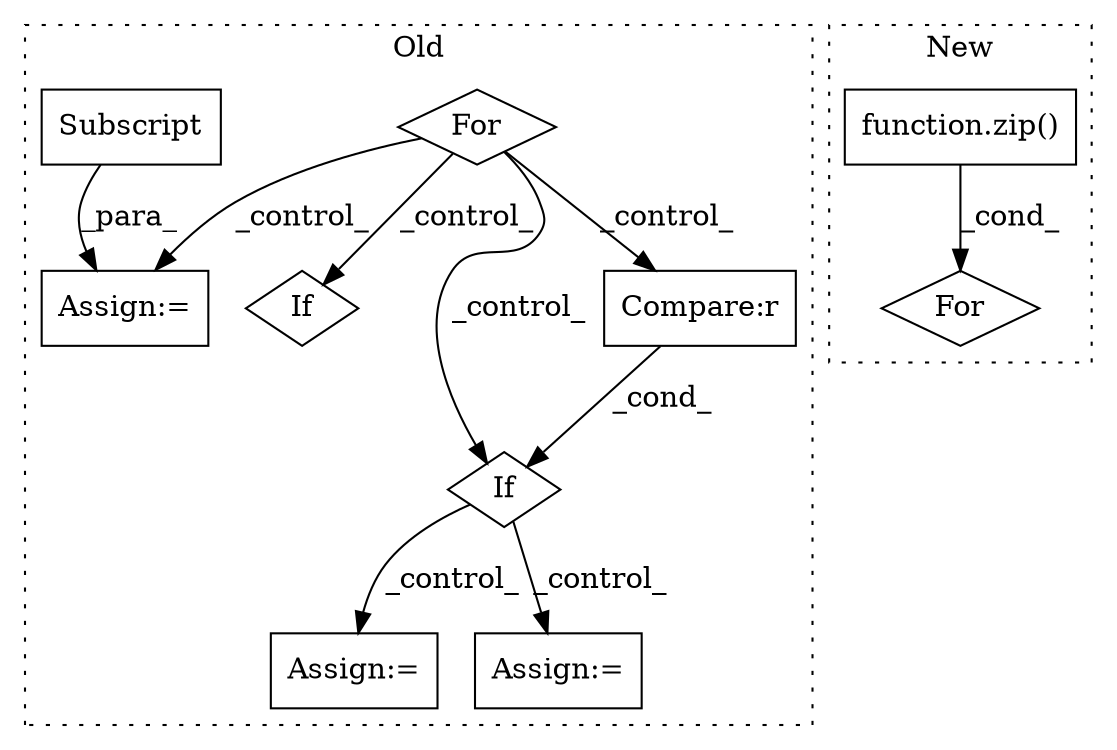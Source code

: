 digraph G {
subgraph cluster0 {
1 [label="If" a="96" s="27660" l="3" shape="diamond"];
3 [label="Assign:=" a="68" s="27727" l="3" shape="box"];
4 [label="Compare:r" a="40" s="27663" l="29" shape="box"];
6 [label="For" a="107" s="27343,27361" l="4,18" shape="diamond"];
7 [label="Assign:=" a="68" s="27508" l="12" shape="box"];
8 [label="Assign:=" a="68" s="27836" l="3" shape="box"];
9 [label="Subscript" a="63" s="27520,0" l="25,0" shape="box"];
10 [label="If" a="96" s="28103" l="3" shape="diamond"];
label = "Old";
style="dotted";
}
subgraph cluster1 {
2 [label="function.zip()" a="75" s="27747,27833" l="4,1" shape="box"];
5 [label="For" a="107" s="27720,27834" l="4,18" shape="diamond"];
label = "New";
style="dotted";
}
1 -> 3 [label="_control_"];
1 -> 8 [label="_control_"];
2 -> 5 [label="_cond_"];
4 -> 1 [label="_cond_"];
6 -> 10 [label="_control_"];
6 -> 1 [label="_control_"];
6 -> 4 [label="_control_"];
6 -> 7 [label="_control_"];
9 -> 7 [label="_para_"];
}